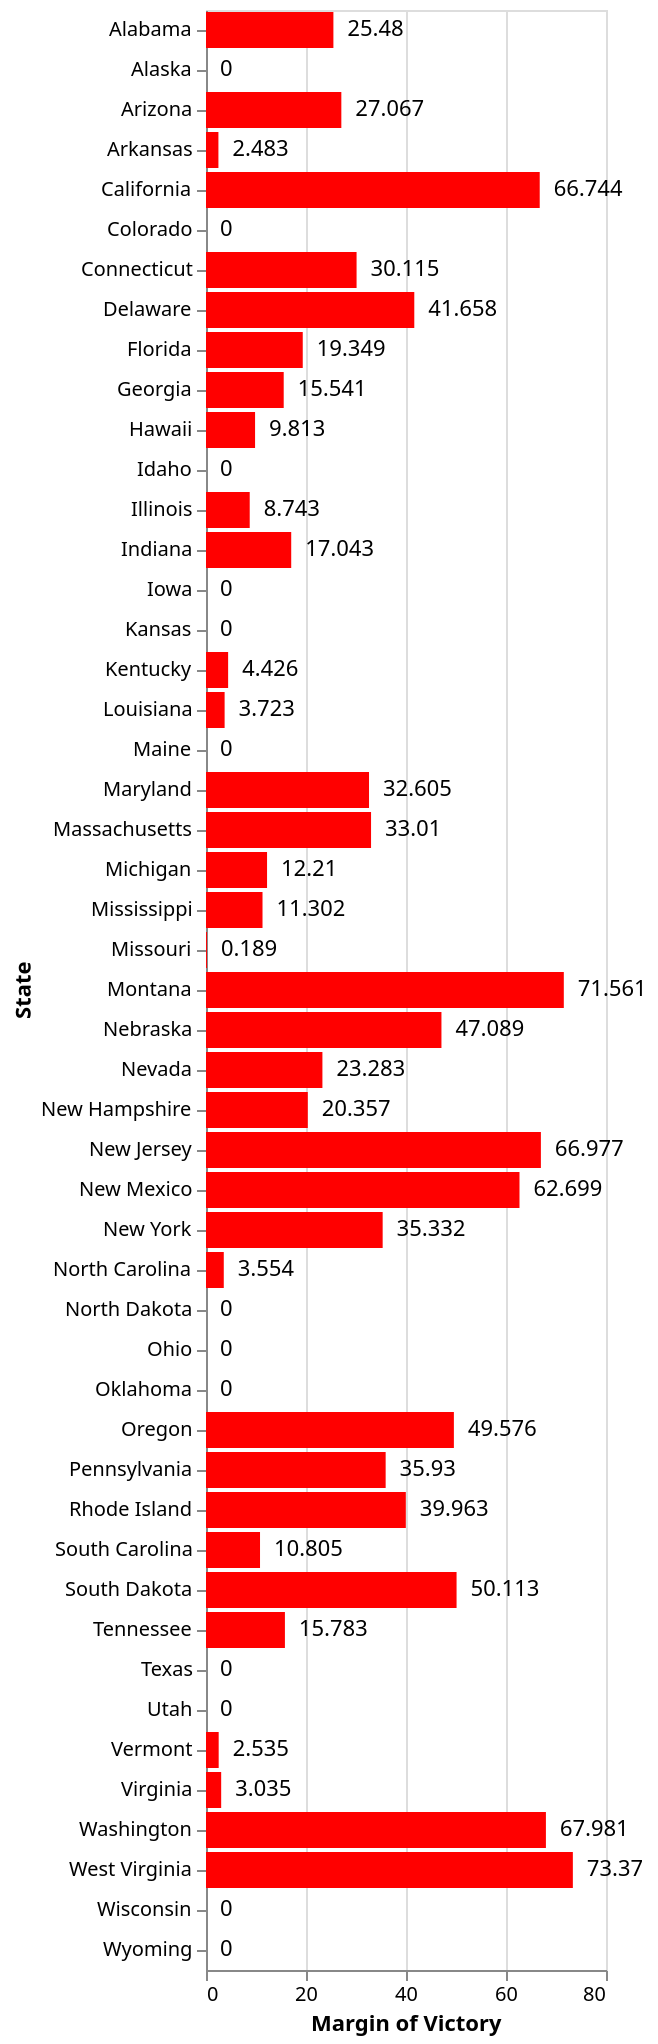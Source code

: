 {"$schema":"https://vega.github.io/schema/vega-lite/v3.json","description":"The Margin by which Trump won each state (or zero if he lost).","data":{"values":[{"color":"red","State":"Alabama","Margin of Victory":"25.480"},{"color":"red","State":"Alaska","Margin of Victory":"0.000"},{"color":"red","State":"Arizona","Margin of Victory":"27.067"},{"color":"red","State":"Arkansas","Margin of Victory":"2.483"},{"color":"red","State":"California","Margin of Victory":"66.744"},{"color":"red","State":"Colorado","Margin of Victory":"0.000"},{"color":"red","State":"Connecticut","Margin of Victory":"30.115"},{"color":"red","State":"Delaware","Margin of Victory":"41.658"},{"color":"red","State":"Florida","Margin of Victory":"19.349"},{"color":"red","State":"Georgia","Margin of Victory":"15.541"},{"color":"red","State":"Hawaii","Margin of Victory":"9.813"},{"color":"red","State":"Idaho","Margin of Victory":"0.000"},{"color":"red","State":"Illinois","Margin of Victory":"8.743"},{"color":"red","State":"Indiana","Margin of Victory":"17.043"},{"color":"red","State":"Iowa","Margin of Victory":"0.000"},{"color":"red","State":"Kansas","Margin of Victory":"0.000"},{"color":"red","State":"Kentucky","Margin of Victory":"4.426"},{"color":"red","State":"Louisiana","Margin of Victory":"3.723"},{"color":"red","State":"Maine","Margin of Victory":"0.000"},{"color":"red","State":"Maryland","Margin of Victory":"32.605"},{"color":"red","State":"Massachusetts","Margin of Victory":"33.010"},{"color":"red","State":"Michigan","Margin of Victory":"12.210"},{"color":"red","State":"Mississippi","Margin of Victory":"11.302"},{"color":"red","State":"Missouri","Margin of Victory":"0.189"},{"color":"red","State":"Montana","Margin of Victory":"71.561"},{"color":"red","State":"Nebraska","Margin of Victory":"47.089"},{"color":"red","State":"Nevada","Margin of Victory":"23.283"},{"color":"red","State":"New Hampshire","Margin of Victory":"20.357"},{"color":"red","State":"New Jersey","Margin of Victory":"66.977"},{"color":"red","State":"New Mexico","Margin of Victory":"62.699"},{"color":"red","State":"New York","Margin of Victory":"35.332"},{"color":"red","State":"North Carolina","Margin of Victory":"3.554"},{"color":"red","State":"North Dakota","Margin of Victory":"0.000"},{"color":"red","State":"Ohio","Margin of Victory":"0.000"},{"color":"red","State":"Oklahoma","Margin of Victory":"0.000"},{"color":"red","State":"Oregon","Margin of Victory":"49.576"},{"color":"red","State":"Pennsylvania","Margin of Victory":"35.930"},{"color":"red","State":"Rhode Island","Margin of Victory":"39.963"},{"color":"red","State":"South Carolina","Margin of Victory":"10.805"},{"color":"red","State":"South Dakota","Margin of Victory":"50.113"},{"color":"red","State":"Tennessee","Margin of Victory":"15.783"},{"color":"red","State":"Texas","Margin of Victory":"0.000"},{"color":"red","State":"Utah","Margin of Victory":"0.000"},{"color":"red","State":"Vermont","Margin of Victory":"2.535"},{"color":"red","State":"Virginia","Margin of Victory":"3.035"},{"color":"red","State":"Washington","Margin of Victory":"67.981"},{"color":"red","State":"West Virginia","Margin of Victory":"73.370"},{"color":"red","State":"Wisconsin","Margin of Victory":"0.000"},{"color":"red","State":"Wyoming","Margin of Victory":"0.000"}]},"transform":[{"calculate":"toString('black')","as":"color2"}],"encoding":{"y":{"field":"State","type":"ordinal"},"x":{"field":"Margin of Victory","type":"quantitative"},"color":{"field":"color","type":"nominal","scale":null}},"layer":[{"mark":"bar"},{"mark":{"type":"text","align":"left","baseline":"middle","dx":7},"encoding":{"text":{"field":"Margin of Victory","type":"quantitative"},"color":{"field":"color2","type":"ordinal","scale":null}}}]}